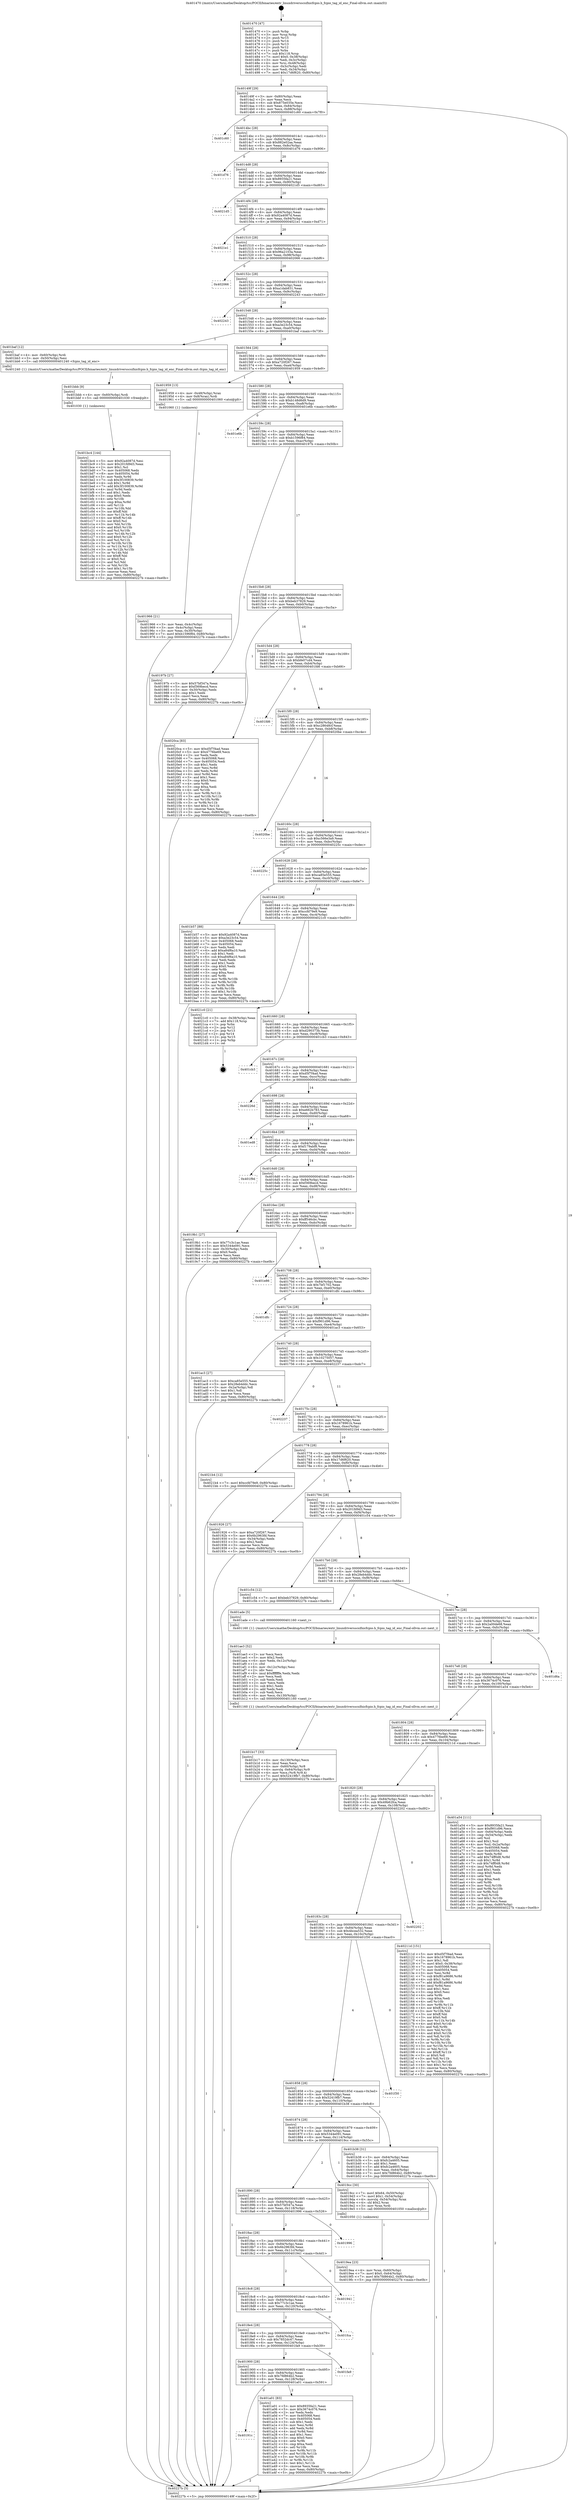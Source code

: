 digraph "0x401470" {
  label = "0x401470 (/mnt/c/Users/mathe/Desktop/tcc/POCII/binaries/extr_linuxdriversscsifnicfcpio.h_fcpio_tag_id_enc_Final-ollvm.out::main(0))"
  labelloc = "t"
  node[shape=record]

  Entry [label="",width=0.3,height=0.3,shape=circle,fillcolor=black,style=filled]
  "0x40149f" [label="{
     0x40149f [29]\l
     | [instrs]\l
     &nbsp;&nbsp;0x40149f \<+3\>: mov -0x80(%rbp),%eax\l
     &nbsp;&nbsp;0x4014a2 \<+2\>: mov %eax,%ecx\l
     &nbsp;&nbsp;0x4014a4 \<+6\>: sub $0x875e035e,%ecx\l
     &nbsp;&nbsp;0x4014aa \<+6\>: mov %eax,-0x84(%rbp)\l
     &nbsp;&nbsp;0x4014b0 \<+6\>: mov %ecx,-0x88(%rbp)\l
     &nbsp;&nbsp;0x4014b6 \<+6\>: je 0000000000401c60 \<main+0x7f0\>\l
  }"]
  "0x401c60" [label="{
     0x401c60\l
  }", style=dashed]
  "0x4014bc" [label="{
     0x4014bc [28]\l
     | [instrs]\l
     &nbsp;&nbsp;0x4014bc \<+5\>: jmp 00000000004014c1 \<main+0x51\>\l
     &nbsp;&nbsp;0x4014c1 \<+6\>: mov -0x84(%rbp),%eax\l
     &nbsp;&nbsp;0x4014c7 \<+5\>: sub $0x882e02aa,%eax\l
     &nbsp;&nbsp;0x4014cc \<+6\>: mov %eax,-0x8c(%rbp)\l
     &nbsp;&nbsp;0x4014d2 \<+6\>: je 0000000000401d76 \<main+0x906\>\l
  }"]
  Exit [label="",width=0.3,height=0.3,shape=circle,fillcolor=black,style=filled,peripheries=2]
  "0x401d76" [label="{
     0x401d76\l
  }", style=dashed]
  "0x4014d8" [label="{
     0x4014d8 [28]\l
     | [instrs]\l
     &nbsp;&nbsp;0x4014d8 \<+5\>: jmp 00000000004014dd \<main+0x6d\>\l
     &nbsp;&nbsp;0x4014dd \<+6\>: mov -0x84(%rbp),%eax\l
     &nbsp;&nbsp;0x4014e3 \<+5\>: sub $0x8935fa21,%eax\l
     &nbsp;&nbsp;0x4014e8 \<+6\>: mov %eax,-0x90(%rbp)\l
     &nbsp;&nbsp;0x4014ee \<+6\>: je 00000000004021d5 \<main+0xd65\>\l
  }"]
  "0x401bc4" [label="{
     0x401bc4 [144]\l
     | [instrs]\l
     &nbsp;&nbsp;0x401bc4 \<+5\>: mov $0x92a4087d,%esi\l
     &nbsp;&nbsp;0x401bc9 \<+5\>: mov $0x201fd9d3,%eax\l
     &nbsp;&nbsp;0x401bce \<+2\>: mov $0x1,%cl\l
     &nbsp;&nbsp;0x401bd0 \<+7\>: mov 0x405068,%edx\l
     &nbsp;&nbsp;0x401bd7 \<+8\>: mov 0x405054,%r8d\l
     &nbsp;&nbsp;0x401bdf \<+3\>: mov %edx,%r9d\l
     &nbsp;&nbsp;0x401be2 \<+7\>: sub $0x3f100839,%r9d\l
     &nbsp;&nbsp;0x401be9 \<+4\>: sub $0x1,%r9d\l
     &nbsp;&nbsp;0x401bed \<+7\>: add $0x3f100839,%r9d\l
     &nbsp;&nbsp;0x401bf4 \<+4\>: imul %r9d,%edx\l
     &nbsp;&nbsp;0x401bf8 \<+3\>: and $0x1,%edx\l
     &nbsp;&nbsp;0x401bfb \<+3\>: cmp $0x0,%edx\l
     &nbsp;&nbsp;0x401bfe \<+4\>: sete %r10b\l
     &nbsp;&nbsp;0x401c02 \<+4\>: cmp $0xa,%r8d\l
     &nbsp;&nbsp;0x401c06 \<+4\>: setl %r11b\l
     &nbsp;&nbsp;0x401c0a \<+3\>: mov %r10b,%bl\l
     &nbsp;&nbsp;0x401c0d \<+3\>: xor $0xff,%bl\l
     &nbsp;&nbsp;0x401c10 \<+3\>: mov %r11b,%r14b\l
     &nbsp;&nbsp;0x401c13 \<+4\>: xor $0xff,%r14b\l
     &nbsp;&nbsp;0x401c17 \<+3\>: xor $0x0,%cl\l
     &nbsp;&nbsp;0x401c1a \<+3\>: mov %bl,%r15b\l
     &nbsp;&nbsp;0x401c1d \<+4\>: and $0x0,%r15b\l
     &nbsp;&nbsp;0x401c21 \<+3\>: and %cl,%r10b\l
     &nbsp;&nbsp;0x401c24 \<+3\>: mov %r14b,%r12b\l
     &nbsp;&nbsp;0x401c27 \<+4\>: and $0x0,%r12b\l
     &nbsp;&nbsp;0x401c2b \<+3\>: and %cl,%r11b\l
     &nbsp;&nbsp;0x401c2e \<+3\>: or %r10b,%r15b\l
     &nbsp;&nbsp;0x401c31 \<+3\>: or %r11b,%r12b\l
     &nbsp;&nbsp;0x401c34 \<+3\>: xor %r12b,%r15b\l
     &nbsp;&nbsp;0x401c37 \<+3\>: or %r14b,%bl\l
     &nbsp;&nbsp;0x401c3a \<+3\>: xor $0xff,%bl\l
     &nbsp;&nbsp;0x401c3d \<+3\>: or $0x0,%cl\l
     &nbsp;&nbsp;0x401c40 \<+2\>: and %cl,%bl\l
     &nbsp;&nbsp;0x401c42 \<+3\>: or %bl,%r15b\l
     &nbsp;&nbsp;0x401c45 \<+4\>: test $0x1,%r15b\l
     &nbsp;&nbsp;0x401c49 \<+3\>: cmovne %eax,%esi\l
     &nbsp;&nbsp;0x401c4c \<+3\>: mov %esi,-0x80(%rbp)\l
     &nbsp;&nbsp;0x401c4f \<+5\>: jmp 000000000040227b \<main+0xe0b\>\l
  }"]
  "0x4021d5" [label="{
     0x4021d5\l
  }", style=dashed]
  "0x4014f4" [label="{
     0x4014f4 [28]\l
     | [instrs]\l
     &nbsp;&nbsp;0x4014f4 \<+5\>: jmp 00000000004014f9 \<main+0x89\>\l
     &nbsp;&nbsp;0x4014f9 \<+6\>: mov -0x84(%rbp),%eax\l
     &nbsp;&nbsp;0x4014ff \<+5\>: sub $0x92a4087d,%eax\l
     &nbsp;&nbsp;0x401504 \<+6\>: mov %eax,-0x94(%rbp)\l
     &nbsp;&nbsp;0x40150a \<+6\>: je 00000000004021e1 \<main+0xd71\>\l
  }"]
  "0x401bbb" [label="{
     0x401bbb [9]\l
     | [instrs]\l
     &nbsp;&nbsp;0x401bbb \<+4\>: mov -0x60(%rbp),%rdi\l
     &nbsp;&nbsp;0x401bbf \<+5\>: call 0000000000401030 \<free@plt\>\l
     | [calls]\l
     &nbsp;&nbsp;0x401030 \{1\} (unknown)\l
  }"]
  "0x4021e1" [label="{
     0x4021e1\l
  }", style=dashed]
  "0x401510" [label="{
     0x401510 [28]\l
     | [instrs]\l
     &nbsp;&nbsp;0x401510 \<+5\>: jmp 0000000000401515 \<main+0xa5\>\l
     &nbsp;&nbsp;0x401515 \<+6\>: mov -0x84(%rbp),%eax\l
     &nbsp;&nbsp;0x40151b \<+5\>: sub $0x96a2103a,%eax\l
     &nbsp;&nbsp;0x401520 \<+6\>: mov %eax,-0x98(%rbp)\l
     &nbsp;&nbsp;0x401526 \<+6\>: je 0000000000402066 \<main+0xbf6\>\l
  }"]
  "0x401b17" [label="{
     0x401b17 [33]\l
     | [instrs]\l
     &nbsp;&nbsp;0x401b17 \<+6\>: mov -0x130(%rbp),%ecx\l
     &nbsp;&nbsp;0x401b1d \<+3\>: imul %eax,%ecx\l
     &nbsp;&nbsp;0x401b20 \<+4\>: mov -0x60(%rbp),%r8\l
     &nbsp;&nbsp;0x401b24 \<+4\>: movslq -0x64(%rbp),%r9\l
     &nbsp;&nbsp;0x401b28 \<+4\>: mov %ecx,(%r8,%r9,4)\l
     &nbsp;&nbsp;0x401b2c \<+7\>: movl $0x52419fb7,-0x80(%rbp)\l
     &nbsp;&nbsp;0x401b33 \<+5\>: jmp 000000000040227b \<main+0xe0b\>\l
  }"]
  "0x402066" [label="{
     0x402066\l
  }", style=dashed]
  "0x40152c" [label="{
     0x40152c [28]\l
     | [instrs]\l
     &nbsp;&nbsp;0x40152c \<+5\>: jmp 0000000000401531 \<main+0xc1\>\l
     &nbsp;&nbsp;0x401531 \<+6\>: mov -0x84(%rbp),%eax\l
     &nbsp;&nbsp;0x401537 \<+5\>: sub $0xa1dab831,%eax\l
     &nbsp;&nbsp;0x40153c \<+6\>: mov %eax,-0x9c(%rbp)\l
     &nbsp;&nbsp;0x401542 \<+6\>: je 0000000000402243 \<main+0xdd3\>\l
  }"]
  "0x401ae3" [label="{
     0x401ae3 [52]\l
     | [instrs]\l
     &nbsp;&nbsp;0x401ae3 \<+2\>: xor %ecx,%ecx\l
     &nbsp;&nbsp;0x401ae5 \<+5\>: mov $0x2,%edx\l
     &nbsp;&nbsp;0x401aea \<+6\>: mov %edx,-0x12c(%rbp)\l
     &nbsp;&nbsp;0x401af0 \<+1\>: cltd\l
     &nbsp;&nbsp;0x401af1 \<+6\>: mov -0x12c(%rbp),%esi\l
     &nbsp;&nbsp;0x401af7 \<+2\>: idiv %esi\l
     &nbsp;&nbsp;0x401af9 \<+6\>: imul $0xfffffffe,%edx,%edx\l
     &nbsp;&nbsp;0x401aff \<+2\>: mov %ecx,%edi\l
     &nbsp;&nbsp;0x401b01 \<+2\>: sub %edx,%edi\l
     &nbsp;&nbsp;0x401b03 \<+2\>: mov %ecx,%edx\l
     &nbsp;&nbsp;0x401b05 \<+3\>: sub $0x1,%edx\l
     &nbsp;&nbsp;0x401b08 \<+2\>: add %edx,%edi\l
     &nbsp;&nbsp;0x401b0a \<+2\>: sub %edi,%ecx\l
     &nbsp;&nbsp;0x401b0c \<+6\>: mov %ecx,-0x130(%rbp)\l
     &nbsp;&nbsp;0x401b12 \<+5\>: call 0000000000401160 \<next_i\>\l
     | [calls]\l
     &nbsp;&nbsp;0x401160 \{1\} (/mnt/c/Users/mathe/Desktop/tcc/POCII/binaries/extr_linuxdriversscsifnicfcpio.h_fcpio_tag_id_enc_Final-ollvm.out::next_i)\l
  }"]
  "0x402243" [label="{
     0x402243\l
  }", style=dashed]
  "0x401548" [label="{
     0x401548 [28]\l
     | [instrs]\l
     &nbsp;&nbsp;0x401548 \<+5\>: jmp 000000000040154d \<main+0xdd\>\l
     &nbsp;&nbsp;0x40154d \<+6\>: mov -0x84(%rbp),%eax\l
     &nbsp;&nbsp;0x401553 \<+5\>: sub $0xa3e23c54,%eax\l
     &nbsp;&nbsp;0x401558 \<+6\>: mov %eax,-0xa0(%rbp)\l
     &nbsp;&nbsp;0x40155e \<+6\>: je 0000000000401baf \<main+0x73f\>\l
  }"]
  "0x40191c" [label="{
     0x40191c\l
  }", style=dashed]
  "0x401baf" [label="{
     0x401baf [12]\l
     | [instrs]\l
     &nbsp;&nbsp;0x401baf \<+4\>: mov -0x60(%rbp),%rdi\l
     &nbsp;&nbsp;0x401bb3 \<+3\>: mov -0x50(%rbp),%esi\l
     &nbsp;&nbsp;0x401bb6 \<+5\>: call 0000000000401240 \<fcpio_tag_id_enc\>\l
     | [calls]\l
     &nbsp;&nbsp;0x401240 \{1\} (/mnt/c/Users/mathe/Desktop/tcc/POCII/binaries/extr_linuxdriversscsifnicfcpio.h_fcpio_tag_id_enc_Final-ollvm.out::fcpio_tag_id_enc)\l
  }"]
  "0x401564" [label="{
     0x401564 [28]\l
     | [instrs]\l
     &nbsp;&nbsp;0x401564 \<+5\>: jmp 0000000000401569 \<main+0xf9\>\l
     &nbsp;&nbsp;0x401569 \<+6\>: mov -0x84(%rbp),%eax\l
     &nbsp;&nbsp;0x40156f \<+5\>: sub $0xa720f267,%eax\l
     &nbsp;&nbsp;0x401574 \<+6\>: mov %eax,-0xa4(%rbp)\l
     &nbsp;&nbsp;0x40157a \<+6\>: je 0000000000401959 \<main+0x4e9\>\l
  }"]
  "0x401a01" [label="{
     0x401a01 [83]\l
     | [instrs]\l
     &nbsp;&nbsp;0x401a01 \<+5\>: mov $0x8935fa21,%eax\l
     &nbsp;&nbsp;0x401a06 \<+5\>: mov $0x3674c076,%ecx\l
     &nbsp;&nbsp;0x401a0b \<+2\>: xor %edx,%edx\l
     &nbsp;&nbsp;0x401a0d \<+7\>: mov 0x405068,%esi\l
     &nbsp;&nbsp;0x401a14 \<+7\>: mov 0x405054,%edi\l
     &nbsp;&nbsp;0x401a1b \<+3\>: sub $0x1,%edx\l
     &nbsp;&nbsp;0x401a1e \<+3\>: mov %esi,%r8d\l
     &nbsp;&nbsp;0x401a21 \<+3\>: add %edx,%r8d\l
     &nbsp;&nbsp;0x401a24 \<+4\>: imul %r8d,%esi\l
     &nbsp;&nbsp;0x401a28 \<+3\>: and $0x1,%esi\l
     &nbsp;&nbsp;0x401a2b \<+3\>: cmp $0x0,%esi\l
     &nbsp;&nbsp;0x401a2e \<+4\>: sete %r9b\l
     &nbsp;&nbsp;0x401a32 \<+3\>: cmp $0xa,%edi\l
     &nbsp;&nbsp;0x401a35 \<+4\>: setl %r10b\l
     &nbsp;&nbsp;0x401a39 \<+3\>: mov %r9b,%r11b\l
     &nbsp;&nbsp;0x401a3c \<+3\>: and %r10b,%r11b\l
     &nbsp;&nbsp;0x401a3f \<+3\>: xor %r10b,%r9b\l
     &nbsp;&nbsp;0x401a42 \<+3\>: or %r9b,%r11b\l
     &nbsp;&nbsp;0x401a45 \<+4\>: test $0x1,%r11b\l
     &nbsp;&nbsp;0x401a49 \<+3\>: cmovne %ecx,%eax\l
     &nbsp;&nbsp;0x401a4c \<+3\>: mov %eax,-0x80(%rbp)\l
     &nbsp;&nbsp;0x401a4f \<+5\>: jmp 000000000040227b \<main+0xe0b\>\l
  }"]
  "0x401959" [label="{
     0x401959 [13]\l
     | [instrs]\l
     &nbsp;&nbsp;0x401959 \<+4\>: mov -0x48(%rbp),%rax\l
     &nbsp;&nbsp;0x40195d \<+4\>: mov 0x8(%rax),%rdi\l
     &nbsp;&nbsp;0x401961 \<+5\>: call 0000000000401060 \<atoi@plt\>\l
     | [calls]\l
     &nbsp;&nbsp;0x401060 \{1\} (unknown)\l
  }"]
  "0x401580" [label="{
     0x401580 [28]\l
     | [instrs]\l
     &nbsp;&nbsp;0x401580 \<+5\>: jmp 0000000000401585 \<main+0x115\>\l
     &nbsp;&nbsp;0x401585 \<+6\>: mov -0x84(%rbp),%eax\l
     &nbsp;&nbsp;0x40158b \<+5\>: sub $0xb148d6d9,%eax\l
     &nbsp;&nbsp;0x401590 \<+6\>: mov %eax,-0xa8(%rbp)\l
     &nbsp;&nbsp;0x401596 \<+6\>: je 0000000000401e6b \<main+0x9fb\>\l
  }"]
  "0x401900" [label="{
     0x401900 [28]\l
     | [instrs]\l
     &nbsp;&nbsp;0x401900 \<+5\>: jmp 0000000000401905 \<main+0x495\>\l
     &nbsp;&nbsp;0x401905 \<+6\>: mov -0x84(%rbp),%eax\l
     &nbsp;&nbsp;0x40190b \<+5\>: sub $0x7fd864b2,%eax\l
     &nbsp;&nbsp;0x401910 \<+6\>: mov %eax,-0x128(%rbp)\l
     &nbsp;&nbsp;0x401916 \<+6\>: je 0000000000401a01 \<main+0x591\>\l
  }"]
  "0x401e6b" [label="{
     0x401e6b\l
  }", style=dashed]
  "0x40159c" [label="{
     0x40159c [28]\l
     | [instrs]\l
     &nbsp;&nbsp;0x40159c \<+5\>: jmp 00000000004015a1 \<main+0x131\>\l
     &nbsp;&nbsp;0x4015a1 \<+6\>: mov -0x84(%rbp),%eax\l
     &nbsp;&nbsp;0x4015a7 \<+5\>: sub $0xb1596f84,%eax\l
     &nbsp;&nbsp;0x4015ac \<+6\>: mov %eax,-0xac(%rbp)\l
     &nbsp;&nbsp;0x4015b2 \<+6\>: je 000000000040197b \<main+0x50b\>\l
  }"]
  "0x401fa9" [label="{
     0x401fa9\l
  }", style=dashed]
  "0x40197b" [label="{
     0x40197b [27]\l
     | [instrs]\l
     &nbsp;&nbsp;0x40197b \<+5\>: mov $0x57bf347a,%eax\l
     &nbsp;&nbsp;0x401980 \<+5\>: mov $0xf369becd,%ecx\l
     &nbsp;&nbsp;0x401985 \<+3\>: mov -0x30(%rbp),%edx\l
     &nbsp;&nbsp;0x401988 \<+3\>: cmp $0x1,%edx\l
     &nbsp;&nbsp;0x40198b \<+3\>: cmovl %ecx,%eax\l
     &nbsp;&nbsp;0x40198e \<+3\>: mov %eax,-0x80(%rbp)\l
     &nbsp;&nbsp;0x401991 \<+5\>: jmp 000000000040227b \<main+0xe0b\>\l
  }"]
  "0x4015b8" [label="{
     0x4015b8 [28]\l
     | [instrs]\l
     &nbsp;&nbsp;0x4015b8 \<+5\>: jmp 00000000004015bd \<main+0x14d\>\l
     &nbsp;&nbsp;0x4015bd \<+6\>: mov -0x84(%rbp),%eax\l
     &nbsp;&nbsp;0x4015c3 \<+5\>: sub $0xbeb37829,%eax\l
     &nbsp;&nbsp;0x4015c8 \<+6\>: mov %eax,-0xb0(%rbp)\l
     &nbsp;&nbsp;0x4015ce \<+6\>: je 00000000004020ca \<main+0xc5a\>\l
  }"]
  "0x4018e4" [label="{
     0x4018e4 [28]\l
     | [instrs]\l
     &nbsp;&nbsp;0x4018e4 \<+5\>: jmp 00000000004018e9 \<main+0x479\>\l
     &nbsp;&nbsp;0x4018e9 \<+6\>: mov -0x84(%rbp),%eax\l
     &nbsp;&nbsp;0x4018ef \<+5\>: sub $0x7852dc47,%eax\l
     &nbsp;&nbsp;0x4018f4 \<+6\>: mov %eax,-0x124(%rbp)\l
     &nbsp;&nbsp;0x4018fa \<+6\>: je 0000000000401fa9 \<main+0xb39\>\l
  }"]
  "0x4020ca" [label="{
     0x4020ca [83]\l
     | [instrs]\l
     &nbsp;&nbsp;0x4020ca \<+5\>: mov $0xd5f7f4ad,%eax\l
     &nbsp;&nbsp;0x4020cf \<+5\>: mov $0x4776be69,%ecx\l
     &nbsp;&nbsp;0x4020d4 \<+2\>: xor %edx,%edx\l
     &nbsp;&nbsp;0x4020d6 \<+7\>: mov 0x405068,%esi\l
     &nbsp;&nbsp;0x4020dd \<+7\>: mov 0x405054,%edi\l
     &nbsp;&nbsp;0x4020e4 \<+3\>: sub $0x1,%edx\l
     &nbsp;&nbsp;0x4020e7 \<+3\>: mov %esi,%r8d\l
     &nbsp;&nbsp;0x4020ea \<+3\>: add %edx,%r8d\l
     &nbsp;&nbsp;0x4020ed \<+4\>: imul %r8d,%esi\l
     &nbsp;&nbsp;0x4020f1 \<+3\>: and $0x1,%esi\l
     &nbsp;&nbsp;0x4020f4 \<+3\>: cmp $0x0,%esi\l
     &nbsp;&nbsp;0x4020f7 \<+4\>: sete %r9b\l
     &nbsp;&nbsp;0x4020fb \<+3\>: cmp $0xa,%edi\l
     &nbsp;&nbsp;0x4020fe \<+4\>: setl %r10b\l
     &nbsp;&nbsp;0x402102 \<+3\>: mov %r9b,%r11b\l
     &nbsp;&nbsp;0x402105 \<+3\>: and %r10b,%r11b\l
     &nbsp;&nbsp;0x402108 \<+3\>: xor %r10b,%r9b\l
     &nbsp;&nbsp;0x40210b \<+3\>: or %r9b,%r11b\l
     &nbsp;&nbsp;0x40210e \<+4\>: test $0x1,%r11b\l
     &nbsp;&nbsp;0x402112 \<+3\>: cmovne %ecx,%eax\l
     &nbsp;&nbsp;0x402115 \<+3\>: mov %eax,-0x80(%rbp)\l
     &nbsp;&nbsp;0x402118 \<+5\>: jmp 000000000040227b \<main+0xe0b\>\l
  }"]
  "0x4015d4" [label="{
     0x4015d4 [28]\l
     | [instrs]\l
     &nbsp;&nbsp;0x4015d4 \<+5\>: jmp 00000000004015d9 \<main+0x169\>\l
     &nbsp;&nbsp;0x4015d9 \<+6\>: mov -0x84(%rbp),%eax\l
     &nbsp;&nbsp;0x4015df \<+5\>: sub $0xbfe07cd4,%eax\l
     &nbsp;&nbsp;0x4015e4 \<+6\>: mov %eax,-0xb4(%rbp)\l
     &nbsp;&nbsp;0x4015ea \<+6\>: je 0000000000401fd6 \<main+0xb66\>\l
  }"]
  "0x401fca" [label="{
     0x401fca\l
  }", style=dashed]
  "0x401fd6" [label="{
     0x401fd6\l
  }", style=dashed]
  "0x4015f0" [label="{
     0x4015f0 [28]\l
     | [instrs]\l
     &nbsp;&nbsp;0x4015f0 \<+5\>: jmp 00000000004015f5 \<main+0x185\>\l
     &nbsp;&nbsp;0x4015f5 \<+6\>: mov -0x84(%rbp),%eax\l
     &nbsp;&nbsp;0x4015fb \<+5\>: sub $0xc28648cf,%eax\l
     &nbsp;&nbsp;0x401600 \<+6\>: mov %eax,-0xb8(%rbp)\l
     &nbsp;&nbsp;0x401606 \<+6\>: je 00000000004020be \<main+0xc4e\>\l
  }"]
  "0x4018c8" [label="{
     0x4018c8 [28]\l
     | [instrs]\l
     &nbsp;&nbsp;0x4018c8 \<+5\>: jmp 00000000004018cd \<main+0x45d\>\l
     &nbsp;&nbsp;0x4018cd \<+6\>: mov -0x84(%rbp),%eax\l
     &nbsp;&nbsp;0x4018d3 \<+5\>: sub $0x77c3c1ae,%eax\l
     &nbsp;&nbsp;0x4018d8 \<+6\>: mov %eax,-0x120(%rbp)\l
     &nbsp;&nbsp;0x4018de \<+6\>: je 0000000000401fca \<main+0xb5a\>\l
  }"]
  "0x4020be" [label="{
     0x4020be\l
  }", style=dashed]
  "0x40160c" [label="{
     0x40160c [28]\l
     | [instrs]\l
     &nbsp;&nbsp;0x40160c \<+5\>: jmp 0000000000401611 \<main+0x1a1\>\l
     &nbsp;&nbsp;0x401611 \<+6\>: mov -0x84(%rbp),%eax\l
     &nbsp;&nbsp;0x401617 \<+5\>: sub $0xc566e3a9,%eax\l
     &nbsp;&nbsp;0x40161c \<+6\>: mov %eax,-0xbc(%rbp)\l
     &nbsp;&nbsp;0x401622 \<+6\>: je 000000000040225c \<main+0xdec\>\l
  }"]
  "0x401941" [label="{
     0x401941\l
  }", style=dashed]
  "0x40225c" [label="{
     0x40225c\l
  }", style=dashed]
  "0x401628" [label="{
     0x401628 [28]\l
     | [instrs]\l
     &nbsp;&nbsp;0x401628 \<+5\>: jmp 000000000040162d \<main+0x1bd\>\l
     &nbsp;&nbsp;0x40162d \<+6\>: mov -0x84(%rbp),%eax\l
     &nbsp;&nbsp;0x401633 \<+5\>: sub $0xca85e555,%eax\l
     &nbsp;&nbsp;0x401638 \<+6\>: mov %eax,-0xc0(%rbp)\l
     &nbsp;&nbsp;0x40163e \<+6\>: je 0000000000401b57 \<main+0x6e7\>\l
  }"]
  "0x4018ac" [label="{
     0x4018ac [28]\l
     | [instrs]\l
     &nbsp;&nbsp;0x4018ac \<+5\>: jmp 00000000004018b1 \<main+0x441\>\l
     &nbsp;&nbsp;0x4018b1 \<+6\>: mov -0x84(%rbp),%eax\l
     &nbsp;&nbsp;0x4018b7 \<+5\>: sub $0x6b2963fd,%eax\l
     &nbsp;&nbsp;0x4018bc \<+6\>: mov %eax,-0x11c(%rbp)\l
     &nbsp;&nbsp;0x4018c2 \<+6\>: je 0000000000401941 \<main+0x4d1\>\l
  }"]
  "0x401b57" [label="{
     0x401b57 [88]\l
     | [instrs]\l
     &nbsp;&nbsp;0x401b57 \<+5\>: mov $0x92a4087d,%eax\l
     &nbsp;&nbsp;0x401b5c \<+5\>: mov $0xa3e23c54,%ecx\l
     &nbsp;&nbsp;0x401b61 \<+7\>: mov 0x405068,%edx\l
     &nbsp;&nbsp;0x401b68 \<+7\>: mov 0x405054,%esi\l
     &nbsp;&nbsp;0x401b6f \<+2\>: mov %edx,%edi\l
     &nbsp;&nbsp;0x401b71 \<+6\>: add $0xa84f6a10,%edi\l
     &nbsp;&nbsp;0x401b77 \<+3\>: sub $0x1,%edi\l
     &nbsp;&nbsp;0x401b7a \<+6\>: sub $0xa84f6a10,%edi\l
     &nbsp;&nbsp;0x401b80 \<+3\>: imul %edi,%edx\l
     &nbsp;&nbsp;0x401b83 \<+3\>: and $0x1,%edx\l
     &nbsp;&nbsp;0x401b86 \<+3\>: cmp $0x0,%edx\l
     &nbsp;&nbsp;0x401b89 \<+4\>: sete %r8b\l
     &nbsp;&nbsp;0x401b8d \<+3\>: cmp $0xa,%esi\l
     &nbsp;&nbsp;0x401b90 \<+4\>: setl %r9b\l
     &nbsp;&nbsp;0x401b94 \<+3\>: mov %r8b,%r10b\l
     &nbsp;&nbsp;0x401b97 \<+3\>: and %r9b,%r10b\l
     &nbsp;&nbsp;0x401b9a \<+3\>: xor %r9b,%r8b\l
     &nbsp;&nbsp;0x401b9d \<+3\>: or %r8b,%r10b\l
     &nbsp;&nbsp;0x401ba0 \<+4\>: test $0x1,%r10b\l
     &nbsp;&nbsp;0x401ba4 \<+3\>: cmovne %ecx,%eax\l
     &nbsp;&nbsp;0x401ba7 \<+3\>: mov %eax,-0x80(%rbp)\l
     &nbsp;&nbsp;0x401baa \<+5\>: jmp 000000000040227b \<main+0xe0b\>\l
  }"]
  "0x401644" [label="{
     0x401644 [28]\l
     | [instrs]\l
     &nbsp;&nbsp;0x401644 \<+5\>: jmp 0000000000401649 \<main+0x1d9\>\l
     &nbsp;&nbsp;0x401649 \<+6\>: mov -0x84(%rbp),%eax\l
     &nbsp;&nbsp;0x40164f \<+5\>: sub $0xccfd79e9,%eax\l
     &nbsp;&nbsp;0x401654 \<+6\>: mov %eax,-0xc4(%rbp)\l
     &nbsp;&nbsp;0x40165a \<+6\>: je 00000000004021c0 \<main+0xd50\>\l
  }"]
  "0x401996" [label="{
     0x401996\l
  }", style=dashed]
  "0x4021c0" [label="{
     0x4021c0 [21]\l
     | [instrs]\l
     &nbsp;&nbsp;0x4021c0 \<+3\>: mov -0x38(%rbp),%eax\l
     &nbsp;&nbsp;0x4021c3 \<+7\>: add $0x118,%rsp\l
     &nbsp;&nbsp;0x4021ca \<+1\>: pop %rbx\l
     &nbsp;&nbsp;0x4021cb \<+2\>: pop %r12\l
     &nbsp;&nbsp;0x4021cd \<+2\>: pop %r13\l
     &nbsp;&nbsp;0x4021cf \<+2\>: pop %r14\l
     &nbsp;&nbsp;0x4021d1 \<+2\>: pop %r15\l
     &nbsp;&nbsp;0x4021d3 \<+1\>: pop %rbp\l
     &nbsp;&nbsp;0x4021d4 \<+1\>: ret\l
  }"]
  "0x401660" [label="{
     0x401660 [28]\l
     | [instrs]\l
     &nbsp;&nbsp;0x401660 \<+5\>: jmp 0000000000401665 \<main+0x1f5\>\l
     &nbsp;&nbsp;0x401665 \<+6\>: mov -0x84(%rbp),%eax\l
     &nbsp;&nbsp;0x40166b \<+5\>: sub $0xd290373b,%eax\l
     &nbsp;&nbsp;0x401670 \<+6\>: mov %eax,-0xc8(%rbp)\l
     &nbsp;&nbsp;0x401676 \<+6\>: je 0000000000401cb3 \<main+0x843\>\l
  }"]
  "0x4019ea" [label="{
     0x4019ea [23]\l
     | [instrs]\l
     &nbsp;&nbsp;0x4019ea \<+4\>: mov %rax,-0x60(%rbp)\l
     &nbsp;&nbsp;0x4019ee \<+7\>: movl $0x0,-0x64(%rbp)\l
     &nbsp;&nbsp;0x4019f5 \<+7\>: movl $0x7fd864b2,-0x80(%rbp)\l
     &nbsp;&nbsp;0x4019fc \<+5\>: jmp 000000000040227b \<main+0xe0b\>\l
  }"]
  "0x401cb3" [label="{
     0x401cb3\l
  }", style=dashed]
  "0x40167c" [label="{
     0x40167c [28]\l
     | [instrs]\l
     &nbsp;&nbsp;0x40167c \<+5\>: jmp 0000000000401681 \<main+0x211\>\l
     &nbsp;&nbsp;0x401681 \<+6\>: mov -0x84(%rbp),%eax\l
     &nbsp;&nbsp;0x401687 \<+5\>: sub $0xd5f7f4ad,%eax\l
     &nbsp;&nbsp;0x40168c \<+6\>: mov %eax,-0xcc(%rbp)\l
     &nbsp;&nbsp;0x401692 \<+6\>: je 000000000040226d \<main+0xdfd\>\l
  }"]
  "0x401890" [label="{
     0x401890 [28]\l
     | [instrs]\l
     &nbsp;&nbsp;0x401890 \<+5\>: jmp 0000000000401895 \<main+0x425\>\l
     &nbsp;&nbsp;0x401895 \<+6\>: mov -0x84(%rbp),%eax\l
     &nbsp;&nbsp;0x40189b \<+5\>: sub $0x57bf347a,%eax\l
     &nbsp;&nbsp;0x4018a0 \<+6\>: mov %eax,-0x118(%rbp)\l
     &nbsp;&nbsp;0x4018a6 \<+6\>: je 0000000000401996 \<main+0x526\>\l
  }"]
  "0x40226d" [label="{
     0x40226d\l
  }", style=dashed]
  "0x401698" [label="{
     0x401698 [28]\l
     | [instrs]\l
     &nbsp;&nbsp;0x401698 \<+5\>: jmp 000000000040169d \<main+0x22d\>\l
     &nbsp;&nbsp;0x40169d \<+6\>: mov -0x84(%rbp),%eax\l
     &nbsp;&nbsp;0x4016a3 \<+5\>: sub $0xe662b783,%eax\l
     &nbsp;&nbsp;0x4016a8 \<+6\>: mov %eax,-0xd0(%rbp)\l
     &nbsp;&nbsp;0x4016ae \<+6\>: je 0000000000401ed8 \<main+0xa68\>\l
  }"]
  "0x4019cc" [label="{
     0x4019cc [30]\l
     | [instrs]\l
     &nbsp;&nbsp;0x4019cc \<+7\>: movl $0x64,-0x50(%rbp)\l
     &nbsp;&nbsp;0x4019d3 \<+7\>: movl $0x1,-0x54(%rbp)\l
     &nbsp;&nbsp;0x4019da \<+4\>: movslq -0x54(%rbp),%rax\l
     &nbsp;&nbsp;0x4019de \<+4\>: shl $0x2,%rax\l
     &nbsp;&nbsp;0x4019e2 \<+3\>: mov %rax,%rdi\l
     &nbsp;&nbsp;0x4019e5 \<+5\>: call 0000000000401050 \<malloc@plt\>\l
     | [calls]\l
     &nbsp;&nbsp;0x401050 \{1\} (unknown)\l
  }"]
  "0x401ed8" [label="{
     0x401ed8\l
  }", style=dashed]
  "0x4016b4" [label="{
     0x4016b4 [28]\l
     | [instrs]\l
     &nbsp;&nbsp;0x4016b4 \<+5\>: jmp 00000000004016b9 \<main+0x249\>\l
     &nbsp;&nbsp;0x4016b9 \<+6\>: mov -0x84(%rbp),%eax\l
     &nbsp;&nbsp;0x4016bf \<+5\>: sub $0xf179abf8,%eax\l
     &nbsp;&nbsp;0x4016c4 \<+6\>: mov %eax,-0xd4(%rbp)\l
     &nbsp;&nbsp;0x4016ca \<+6\>: je 0000000000401f9d \<main+0xb2d\>\l
  }"]
  "0x401874" [label="{
     0x401874 [28]\l
     | [instrs]\l
     &nbsp;&nbsp;0x401874 \<+5\>: jmp 0000000000401879 \<main+0x409\>\l
     &nbsp;&nbsp;0x401879 \<+6\>: mov -0x84(%rbp),%eax\l
     &nbsp;&nbsp;0x40187f \<+5\>: sub $0x5344e091,%eax\l
     &nbsp;&nbsp;0x401884 \<+6\>: mov %eax,-0x114(%rbp)\l
     &nbsp;&nbsp;0x40188a \<+6\>: je 00000000004019cc \<main+0x55c\>\l
  }"]
  "0x401f9d" [label="{
     0x401f9d\l
  }", style=dashed]
  "0x4016d0" [label="{
     0x4016d0 [28]\l
     | [instrs]\l
     &nbsp;&nbsp;0x4016d0 \<+5\>: jmp 00000000004016d5 \<main+0x265\>\l
     &nbsp;&nbsp;0x4016d5 \<+6\>: mov -0x84(%rbp),%eax\l
     &nbsp;&nbsp;0x4016db \<+5\>: sub $0xf369becd,%eax\l
     &nbsp;&nbsp;0x4016e0 \<+6\>: mov %eax,-0xd8(%rbp)\l
     &nbsp;&nbsp;0x4016e6 \<+6\>: je 00000000004019b1 \<main+0x541\>\l
  }"]
  "0x401b38" [label="{
     0x401b38 [31]\l
     | [instrs]\l
     &nbsp;&nbsp;0x401b38 \<+3\>: mov -0x64(%rbp),%eax\l
     &nbsp;&nbsp;0x401b3b \<+5\>: sub $0xfc2a4605,%eax\l
     &nbsp;&nbsp;0x401b40 \<+3\>: add $0x1,%eax\l
     &nbsp;&nbsp;0x401b43 \<+5\>: add $0xfc2a4605,%eax\l
     &nbsp;&nbsp;0x401b48 \<+3\>: mov %eax,-0x64(%rbp)\l
     &nbsp;&nbsp;0x401b4b \<+7\>: movl $0x7fd864b2,-0x80(%rbp)\l
     &nbsp;&nbsp;0x401b52 \<+5\>: jmp 000000000040227b \<main+0xe0b\>\l
  }"]
  "0x4019b1" [label="{
     0x4019b1 [27]\l
     | [instrs]\l
     &nbsp;&nbsp;0x4019b1 \<+5\>: mov $0x77c3c1ae,%eax\l
     &nbsp;&nbsp;0x4019b6 \<+5\>: mov $0x5344e091,%ecx\l
     &nbsp;&nbsp;0x4019bb \<+3\>: mov -0x30(%rbp),%edx\l
     &nbsp;&nbsp;0x4019be \<+3\>: cmp $0x0,%edx\l
     &nbsp;&nbsp;0x4019c1 \<+3\>: cmove %ecx,%eax\l
     &nbsp;&nbsp;0x4019c4 \<+3\>: mov %eax,-0x80(%rbp)\l
     &nbsp;&nbsp;0x4019c7 \<+5\>: jmp 000000000040227b \<main+0xe0b\>\l
  }"]
  "0x4016ec" [label="{
     0x4016ec [28]\l
     | [instrs]\l
     &nbsp;&nbsp;0x4016ec \<+5\>: jmp 00000000004016f1 \<main+0x281\>\l
     &nbsp;&nbsp;0x4016f1 \<+6\>: mov -0x84(%rbp),%eax\l
     &nbsp;&nbsp;0x4016f7 \<+5\>: sub $0xff546cbc,%eax\l
     &nbsp;&nbsp;0x4016fc \<+6\>: mov %eax,-0xdc(%rbp)\l
     &nbsp;&nbsp;0x401702 \<+6\>: je 0000000000401e86 \<main+0xa16\>\l
  }"]
  "0x401858" [label="{
     0x401858 [28]\l
     | [instrs]\l
     &nbsp;&nbsp;0x401858 \<+5\>: jmp 000000000040185d \<main+0x3ed\>\l
     &nbsp;&nbsp;0x40185d \<+6\>: mov -0x84(%rbp),%eax\l
     &nbsp;&nbsp;0x401863 \<+5\>: sub $0x52419fb7,%eax\l
     &nbsp;&nbsp;0x401868 \<+6\>: mov %eax,-0x110(%rbp)\l
     &nbsp;&nbsp;0x40186e \<+6\>: je 0000000000401b38 \<main+0x6c8\>\l
  }"]
  "0x401e86" [label="{
     0x401e86\l
  }", style=dashed]
  "0x401708" [label="{
     0x401708 [28]\l
     | [instrs]\l
     &nbsp;&nbsp;0x401708 \<+5\>: jmp 000000000040170d \<main+0x29d\>\l
     &nbsp;&nbsp;0x40170d \<+6\>: mov -0x84(%rbp),%eax\l
     &nbsp;&nbsp;0x401713 \<+5\>: sub $0x7bf1702,%eax\l
     &nbsp;&nbsp;0x401718 \<+6\>: mov %eax,-0xe0(%rbp)\l
     &nbsp;&nbsp;0x40171e \<+6\>: je 0000000000401dfc \<main+0x98c\>\l
  }"]
  "0x401f30" [label="{
     0x401f30\l
  }", style=dashed]
  "0x401dfc" [label="{
     0x401dfc\l
  }", style=dashed]
  "0x401724" [label="{
     0x401724 [28]\l
     | [instrs]\l
     &nbsp;&nbsp;0x401724 \<+5\>: jmp 0000000000401729 \<main+0x2b9\>\l
     &nbsp;&nbsp;0x401729 \<+6\>: mov -0x84(%rbp),%eax\l
     &nbsp;&nbsp;0x40172f \<+5\>: sub $0xf901d96,%eax\l
     &nbsp;&nbsp;0x401734 \<+6\>: mov %eax,-0xe4(%rbp)\l
     &nbsp;&nbsp;0x40173a \<+6\>: je 0000000000401ac3 \<main+0x653\>\l
  }"]
  "0x40183c" [label="{
     0x40183c [28]\l
     | [instrs]\l
     &nbsp;&nbsp;0x40183c \<+5\>: jmp 0000000000401841 \<main+0x3d1\>\l
     &nbsp;&nbsp;0x401841 \<+6\>: mov -0x84(%rbp),%eax\l
     &nbsp;&nbsp;0x401847 \<+5\>: sub $0x4bcea532,%eax\l
     &nbsp;&nbsp;0x40184c \<+6\>: mov %eax,-0x10c(%rbp)\l
     &nbsp;&nbsp;0x401852 \<+6\>: je 0000000000401f30 \<main+0xac0\>\l
  }"]
  "0x401ac3" [label="{
     0x401ac3 [27]\l
     | [instrs]\l
     &nbsp;&nbsp;0x401ac3 \<+5\>: mov $0xca85e555,%eax\l
     &nbsp;&nbsp;0x401ac8 \<+5\>: mov $0x28eb4ddc,%ecx\l
     &nbsp;&nbsp;0x401acd \<+3\>: mov -0x2a(%rbp),%dl\l
     &nbsp;&nbsp;0x401ad0 \<+3\>: test $0x1,%dl\l
     &nbsp;&nbsp;0x401ad3 \<+3\>: cmovne %ecx,%eax\l
     &nbsp;&nbsp;0x401ad6 \<+3\>: mov %eax,-0x80(%rbp)\l
     &nbsp;&nbsp;0x401ad9 \<+5\>: jmp 000000000040227b \<main+0xe0b\>\l
  }"]
  "0x401740" [label="{
     0x401740 [28]\l
     | [instrs]\l
     &nbsp;&nbsp;0x401740 \<+5\>: jmp 0000000000401745 \<main+0x2d5\>\l
     &nbsp;&nbsp;0x401745 \<+6\>: mov -0x84(%rbp),%eax\l
     &nbsp;&nbsp;0x40174b \<+5\>: sub $0x10275057,%eax\l
     &nbsp;&nbsp;0x401750 \<+6\>: mov %eax,-0xe8(%rbp)\l
     &nbsp;&nbsp;0x401756 \<+6\>: je 0000000000402237 \<main+0xdc7\>\l
  }"]
  "0x402202" [label="{
     0x402202\l
  }", style=dashed]
  "0x402237" [label="{
     0x402237\l
  }", style=dashed]
  "0x40175c" [label="{
     0x40175c [28]\l
     | [instrs]\l
     &nbsp;&nbsp;0x40175c \<+5\>: jmp 0000000000401761 \<main+0x2f1\>\l
     &nbsp;&nbsp;0x401761 \<+6\>: mov -0x84(%rbp),%eax\l
     &nbsp;&nbsp;0x401767 \<+5\>: sub $0x1678961b,%eax\l
     &nbsp;&nbsp;0x40176c \<+6\>: mov %eax,-0xec(%rbp)\l
     &nbsp;&nbsp;0x401772 \<+6\>: je 00000000004021b4 \<main+0xd44\>\l
  }"]
  "0x401820" [label="{
     0x401820 [28]\l
     | [instrs]\l
     &nbsp;&nbsp;0x401820 \<+5\>: jmp 0000000000401825 \<main+0x3b5\>\l
     &nbsp;&nbsp;0x401825 \<+6\>: mov -0x84(%rbp),%eax\l
     &nbsp;&nbsp;0x40182b \<+5\>: sub $0x49b62fca,%eax\l
     &nbsp;&nbsp;0x401830 \<+6\>: mov %eax,-0x108(%rbp)\l
     &nbsp;&nbsp;0x401836 \<+6\>: je 0000000000402202 \<main+0xd92\>\l
  }"]
  "0x4021b4" [label="{
     0x4021b4 [12]\l
     | [instrs]\l
     &nbsp;&nbsp;0x4021b4 \<+7\>: movl $0xccfd79e9,-0x80(%rbp)\l
     &nbsp;&nbsp;0x4021bb \<+5\>: jmp 000000000040227b \<main+0xe0b\>\l
  }"]
  "0x401778" [label="{
     0x401778 [28]\l
     | [instrs]\l
     &nbsp;&nbsp;0x401778 \<+5\>: jmp 000000000040177d \<main+0x30d\>\l
     &nbsp;&nbsp;0x40177d \<+6\>: mov -0x84(%rbp),%eax\l
     &nbsp;&nbsp;0x401783 \<+5\>: sub $0x17d6f620,%eax\l
     &nbsp;&nbsp;0x401788 \<+6\>: mov %eax,-0xf0(%rbp)\l
     &nbsp;&nbsp;0x40178e \<+6\>: je 0000000000401926 \<main+0x4b6\>\l
  }"]
  "0x40211d" [label="{
     0x40211d [151]\l
     | [instrs]\l
     &nbsp;&nbsp;0x40211d \<+5\>: mov $0xd5f7f4ad,%eax\l
     &nbsp;&nbsp;0x402122 \<+5\>: mov $0x1678961b,%ecx\l
     &nbsp;&nbsp;0x402127 \<+2\>: mov $0x1,%dl\l
     &nbsp;&nbsp;0x402129 \<+7\>: movl $0x0,-0x38(%rbp)\l
     &nbsp;&nbsp;0x402130 \<+7\>: mov 0x405068,%esi\l
     &nbsp;&nbsp;0x402137 \<+7\>: mov 0x405054,%edi\l
     &nbsp;&nbsp;0x40213e \<+3\>: mov %esi,%r8d\l
     &nbsp;&nbsp;0x402141 \<+7\>: sub $0xf81a9686,%r8d\l
     &nbsp;&nbsp;0x402148 \<+4\>: sub $0x1,%r8d\l
     &nbsp;&nbsp;0x40214c \<+7\>: add $0xf81a9686,%r8d\l
     &nbsp;&nbsp;0x402153 \<+4\>: imul %r8d,%esi\l
     &nbsp;&nbsp;0x402157 \<+3\>: and $0x1,%esi\l
     &nbsp;&nbsp;0x40215a \<+3\>: cmp $0x0,%esi\l
     &nbsp;&nbsp;0x40215d \<+4\>: sete %r9b\l
     &nbsp;&nbsp;0x402161 \<+3\>: cmp $0xa,%edi\l
     &nbsp;&nbsp;0x402164 \<+4\>: setl %r10b\l
     &nbsp;&nbsp;0x402168 \<+3\>: mov %r9b,%r11b\l
     &nbsp;&nbsp;0x40216b \<+4\>: xor $0xff,%r11b\l
     &nbsp;&nbsp;0x40216f \<+3\>: mov %r10b,%bl\l
     &nbsp;&nbsp;0x402172 \<+3\>: xor $0xff,%bl\l
     &nbsp;&nbsp;0x402175 \<+3\>: xor $0x0,%dl\l
     &nbsp;&nbsp;0x402178 \<+3\>: mov %r11b,%r14b\l
     &nbsp;&nbsp;0x40217b \<+4\>: and $0x0,%r14b\l
     &nbsp;&nbsp;0x40217f \<+3\>: and %dl,%r9b\l
     &nbsp;&nbsp;0x402182 \<+3\>: mov %bl,%r15b\l
     &nbsp;&nbsp;0x402185 \<+4\>: and $0x0,%r15b\l
     &nbsp;&nbsp;0x402189 \<+3\>: and %dl,%r10b\l
     &nbsp;&nbsp;0x40218c \<+3\>: or %r9b,%r14b\l
     &nbsp;&nbsp;0x40218f \<+3\>: or %r10b,%r15b\l
     &nbsp;&nbsp;0x402192 \<+3\>: xor %r15b,%r14b\l
     &nbsp;&nbsp;0x402195 \<+3\>: or %bl,%r11b\l
     &nbsp;&nbsp;0x402198 \<+4\>: xor $0xff,%r11b\l
     &nbsp;&nbsp;0x40219c \<+3\>: or $0x0,%dl\l
     &nbsp;&nbsp;0x40219f \<+3\>: and %dl,%r11b\l
     &nbsp;&nbsp;0x4021a2 \<+3\>: or %r11b,%r14b\l
     &nbsp;&nbsp;0x4021a5 \<+4\>: test $0x1,%r14b\l
     &nbsp;&nbsp;0x4021a9 \<+3\>: cmovne %ecx,%eax\l
     &nbsp;&nbsp;0x4021ac \<+3\>: mov %eax,-0x80(%rbp)\l
     &nbsp;&nbsp;0x4021af \<+5\>: jmp 000000000040227b \<main+0xe0b\>\l
  }"]
  "0x401926" [label="{
     0x401926 [27]\l
     | [instrs]\l
     &nbsp;&nbsp;0x401926 \<+5\>: mov $0xa720f267,%eax\l
     &nbsp;&nbsp;0x40192b \<+5\>: mov $0x6b2963fd,%ecx\l
     &nbsp;&nbsp;0x401930 \<+3\>: mov -0x34(%rbp),%edx\l
     &nbsp;&nbsp;0x401933 \<+3\>: cmp $0x2,%edx\l
     &nbsp;&nbsp;0x401936 \<+3\>: cmovne %ecx,%eax\l
     &nbsp;&nbsp;0x401939 \<+3\>: mov %eax,-0x80(%rbp)\l
     &nbsp;&nbsp;0x40193c \<+5\>: jmp 000000000040227b \<main+0xe0b\>\l
  }"]
  "0x401794" [label="{
     0x401794 [28]\l
     | [instrs]\l
     &nbsp;&nbsp;0x401794 \<+5\>: jmp 0000000000401799 \<main+0x329\>\l
     &nbsp;&nbsp;0x401799 \<+6\>: mov -0x84(%rbp),%eax\l
     &nbsp;&nbsp;0x40179f \<+5\>: sub $0x201fd9d3,%eax\l
     &nbsp;&nbsp;0x4017a4 \<+6\>: mov %eax,-0xf4(%rbp)\l
     &nbsp;&nbsp;0x4017aa \<+6\>: je 0000000000401c54 \<main+0x7e4\>\l
  }"]
  "0x40227b" [label="{
     0x40227b [5]\l
     | [instrs]\l
     &nbsp;&nbsp;0x40227b \<+5\>: jmp 000000000040149f \<main+0x2f\>\l
  }"]
  "0x401470" [label="{
     0x401470 [47]\l
     | [instrs]\l
     &nbsp;&nbsp;0x401470 \<+1\>: push %rbp\l
     &nbsp;&nbsp;0x401471 \<+3\>: mov %rsp,%rbp\l
     &nbsp;&nbsp;0x401474 \<+2\>: push %r15\l
     &nbsp;&nbsp;0x401476 \<+2\>: push %r14\l
     &nbsp;&nbsp;0x401478 \<+2\>: push %r13\l
     &nbsp;&nbsp;0x40147a \<+2\>: push %r12\l
     &nbsp;&nbsp;0x40147c \<+1\>: push %rbx\l
     &nbsp;&nbsp;0x40147d \<+7\>: sub $0x118,%rsp\l
     &nbsp;&nbsp;0x401484 \<+7\>: movl $0x0,-0x38(%rbp)\l
     &nbsp;&nbsp;0x40148b \<+3\>: mov %edi,-0x3c(%rbp)\l
     &nbsp;&nbsp;0x40148e \<+4\>: mov %rsi,-0x48(%rbp)\l
     &nbsp;&nbsp;0x401492 \<+3\>: mov -0x3c(%rbp),%edi\l
     &nbsp;&nbsp;0x401495 \<+3\>: mov %edi,-0x34(%rbp)\l
     &nbsp;&nbsp;0x401498 \<+7\>: movl $0x17d6f620,-0x80(%rbp)\l
  }"]
  "0x401966" [label="{
     0x401966 [21]\l
     | [instrs]\l
     &nbsp;&nbsp;0x401966 \<+3\>: mov %eax,-0x4c(%rbp)\l
     &nbsp;&nbsp;0x401969 \<+3\>: mov -0x4c(%rbp),%eax\l
     &nbsp;&nbsp;0x40196c \<+3\>: mov %eax,-0x30(%rbp)\l
     &nbsp;&nbsp;0x40196f \<+7\>: movl $0xb1596f84,-0x80(%rbp)\l
     &nbsp;&nbsp;0x401976 \<+5\>: jmp 000000000040227b \<main+0xe0b\>\l
  }"]
  "0x401804" [label="{
     0x401804 [28]\l
     | [instrs]\l
     &nbsp;&nbsp;0x401804 \<+5\>: jmp 0000000000401809 \<main+0x399\>\l
     &nbsp;&nbsp;0x401809 \<+6\>: mov -0x84(%rbp),%eax\l
     &nbsp;&nbsp;0x40180f \<+5\>: sub $0x4776be69,%eax\l
     &nbsp;&nbsp;0x401814 \<+6\>: mov %eax,-0x104(%rbp)\l
     &nbsp;&nbsp;0x40181a \<+6\>: je 000000000040211d \<main+0xcad\>\l
  }"]
  "0x401c54" [label="{
     0x401c54 [12]\l
     | [instrs]\l
     &nbsp;&nbsp;0x401c54 \<+7\>: movl $0xbeb37829,-0x80(%rbp)\l
     &nbsp;&nbsp;0x401c5b \<+5\>: jmp 000000000040227b \<main+0xe0b\>\l
  }"]
  "0x4017b0" [label="{
     0x4017b0 [28]\l
     | [instrs]\l
     &nbsp;&nbsp;0x4017b0 \<+5\>: jmp 00000000004017b5 \<main+0x345\>\l
     &nbsp;&nbsp;0x4017b5 \<+6\>: mov -0x84(%rbp),%eax\l
     &nbsp;&nbsp;0x4017bb \<+5\>: sub $0x28eb4ddc,%eax\l
     &nbsp;&nbsp;0x4017c0 \<+6\>: mov %eax,-0xf8(%rbp)\l
     &nbsp;&nbsp;0x4017c6 \<+6\>: je 0000000000401ade \<main+0x66e\>\l
  }"]
  "0x401a54" [label="{
     0x401a54 [111]\l
     | [instrs]\l
     &nbsp;&nbsp;0x401a54 \<+5\>: mov $0x8935fa21,%eax\l
     &nbsp;&nbsp;0x401a59 \<+5\>: mov $0xf901d96,%ecx\l
     &nbsp;&nbsp;0x401a5e \<+3\>: mov -0x64(%rbp),%edx\l
     &nbsp;&nbsp;0x401a61 \<+3\>: cmp -0x54(%rbp),%edx\l
     &nbsp;&nbsp;0x401a64 \<+4\>: setl %sil\l
     &nbsp;&nbsp;0x401a68 \<+4\>: and $0x1,%sil\l
     &nbsp;&nbsp;0x401a6c \<+4\>: mov %sil,-0x2a(%rbp)\l
     &nbsp;&nbsp;0x401a70 \<+7\>: mov 0x405068,%edx\l
     &nbsp;&nbsp;0x401a77 \<+7\>: mov 0x405054,%edi\l
     &nbsp;&nbsp;0x401a7e \<+3\>: mov %edx,%r8d\l
     &nbsp;&nbsp;0x401a81 \<+7\>: add $0x74ff0d8,%r8d\l
     &nbsp;&nbsp;0x401a88 \<+4\>: sub $0x1,%r8d\l
     &nbsp;&nbsp;0x401a8c \<+7\>: sub $0x74ff0d8,%r8d\l
     &nbsp;&nbsp;0x401a93 \<+4\>: imul %r8d,%edx\l
     &nbsp;&nbsp;0x401a97 \<+3\>: and $0x1,%edx\l
     &nbsp;&nbsp;0x401a9a \<+3\>: cmp $0x0,%edx\l
     &nbsp;&nbsp;0x401a9d \<+4\>: sete %sil\l
     &nbsp;&nbsp;0x401aa1 \<+3\>: cmp $0xa,%edi\l
     &nbsp;&nbsp;0x401aa4 \<+4\>: setl %r9b\l
     &nbsp;&nbsp;0x401aa8 \<+3\>: mov %sil,%r10b\l
     &nbsp;&nbsp;0x401aab \<+3\>: and %r9b,%r10b\l
     &nbsp;&nbsp;0x401aae \<+3\>: xor %r9b,%sil\l
     &nbsp;&nbsp;0x401ab1 \<+3\>: or %sil,%r10b\l
     &nbsp;&nbsp;0x401ab4 \<+4\>: test $0x1,%r10b\l
     &nbsp;&nbsp;0x401ab8 \<+3\>: cmovne %ecx,%eax\l
     &nbsp;&nbsp;0x401abb \<+3\>: mov %eax,-0x80(%rbp)\l
     &nbsp;&nbsp;0x401abe \<+5\>: jmp 000000000040227b \<main+0xe0b\>\l
  }"]
  "0x401ade" [label="{
     0x401ade [5]\l
     | [instrs]\l
     &nbsp;&nbsp;0x401ade \<+5\>: call 0000000000401160 \<next_i\>\l
     | [calls]\l
     &nbsp;&nbsp;0x401160 \{1\} (/mnt/c/Users/mathe/Desktop/tcc/POCII/binaries/extr_linuxdriversscsifnicfcpio.h_fcpio_tag_id_enc_Final-ollvm.out::next_i)\l
  }"]
  "0x4017cc" [label="{
     0x4017cc [28]\l
     | [instrs]\l
     &nbsp;&nbsp;0x4017cc \<+5\>: jmp 00000000004017d1 \<main+0x361\>\l
     &nbsp;&nbsp;0x4017d1 \<+6\>: mov -0x84(%rbp),%eax\l
     &nbsp;&nbsp;0x4017d7 \<+5\>: sub $0x2a00de68,%eax\l
     &nbsp;&nbsp;0x4017dc \<+6\>: mov %eax,-0xfc(%rbp)\l
     &nbsp;&nbsp;0x4017e2 \<+6\>: je 0000000000401d6a \<main+0x8fa\>\l
  }"]
  "0x4017e8" [label="{
     0x4017e8 [28]\l
     | [instrs]\l
     &nbsp;&nbsp;0x4017e8 \<+5\>: jmp 00000000004017ed \<main+0x37d\>\l
     &nbsp;&nbsp;0x4017ed \<+6\>: mov -0x84(%rbp),%eax\l
     &nbsp;&nbsp;0x4017f3 \<+5\>: sub $0x3674c076,%eax\l
     &nbsp;&nbsp;0x4017f8 \<+6\>: mov %eax,-0x100(%rbp)\l
     &nbsp;&nbsp;0x4017fe \<+6\>: je 0000000000401a54 \<main+0x5e4\>\l
  }"]
  "0x401d6a" [label="{
     0x401d6a\l
  }", style=dashed]
  Entry -> "0x401470" [label=" 1"]
  "0x40149f" -> "0x401c60" [label=" 0"]
  "0x40149f" -> "0x4014bc" [label=" 20"]
  "0x4021c0" -> Exit [label=" 1"]
  "0x4014bc" -> "0x401d76" [label=" 0"]
  "0x4014bc" -> "0x4014d8" [label=" 20"]
  "0x4021b4" -> "0x40227b" [label=" 1"]
  "0x4014d8" -> "0x4021d5" [label=" 0"]
  "0x4014d8" -> "0x4014f4" [label=" 20"]
  "0x40211d" -> "0x40227b" [label=" 1"]
  "0x4014f4" -> "0x4021e1" [label=" 0"]
  "0x4014f4" -> "0x401510" [label=" 20"]
  "0x4020ca" -> "0x40227b" [label=" 1"]
  "0x401510" -> "0x402066" [label=" 0"]
  "0x401510" -> "0x40152c" [label=" 20"]
  "0x401c54" -> "0x40227b" [label=" 1"]
  "0x40152c" -> "0x402243" [label=" 0"]
  "0x40152c" -> "0x401548" [label=" 20"]
  "0x401bc4" -> "0x40227b" [label=" 1"]
  "0x401548" -> "0x401baf" [label=" 1"]
  "0x401548" -> "0x401564" [label=" 19"]
  "0x401bbb" -> "0x401bc4" [label=" 1"]
  "0x401564" -> "0x401959" [label=" 1"]
  "0x401564" -> "0x401580" [label=" 18"]
  "0x401baf" -> "0x401bbb" [label=" 1"]
  "0x401580" -> "0x401e6b" [label=" 0"]
  "0x401580" -> "0x40159c" [label=" 18"]
  "0x401b38" -> "0x40227b" [label=" 1"]
  "0x40159c" -> "0x40197b" [label=" 1"]
  "0x40159c" -> "0x4015b8" [label=" 17"]
  "0x401b17" -> "0x40227b" [label=" 1"]
  "0x4015b8" -> "0x4020ca" [label=" 1"]
  "0x4015b8" -> "0x4015d4" [label=" 16"]
  "0x401ade" -> "0x401ae3" [label=" 1"]
  "0x4015d4" -> "0x401fd6" [label=" 0"]
  "0x4015d4" -> "0x4015f0" [label=" 16"]
  "0x401ac3" -> "0x40227b" [label=" 2"]
  "0x4015f0" -> "0x4020be" [label=" 0"]
  "0x4015f0" -> "0x40160c" [label=" 16"]
  "0x401a01" -> "0x40227b" [label=" 2"]
  "0x40160c" -> "0x40225c" [label=" 0"]
  "0x40160c" -> "0x401628" [label=" 16"]
  "0x401900" -> "0x40191c" [label=" 0"]
  "0x401628" -> "0x401b57" [label=" 1"]
  "0x401628" -> "0x401644" [label=" 15"]
  "0x401b57" -> "0x40227b" [label=" 1"]
  "0x401644" -> "0x4021c0" [label=" 1"]
  "0x401644" -> "0x401660" [label=" 14"]
  "0x4018e4" -> "0x401900" [label=" 2"]
  "0x401660" -> "0x401cb3" [label=" 0"]
  "0x401660" -> "0x40167c" [label=" 14"]
  "0x401ae3" -> "0x401b17" [label=" 1"]
  "0x40167c" -> "0x40226d" [label=" 0"]
  "0x40167c" -> "0x401698" [label=" 14"]
  "0x4018c8" -> "0x4018e4" [label=" 2"]
  "0x401698" -> "0x401ed8" [label=" 0"]
  "0x401698" -> "0x4016b4" [label=" 14"]
  "0x4018c8" -> "0x401fca" [label=" 0"]
  "0x4016b4" -> "0x401f9d" [label=" 0"]
  "0x4016b4" -> "0x4016d0" [label=" 14"]
  "0x4018ac" -> "0x4018c8" [label=" 2"]
  "0x4016d0" -> "0x4019b1" [label=" 1"]
  "0x4016d0" -> "0x4016ec" [label=" 13"]
  "0x4018ac" -> "0x401941" [label=" 0"]
  "0x4016ec" -> "0x401e86" [label=" 0"]
  "0x4016ec" -> "0x401708" [label=" 13"]
  "0x401890" -> "0x4018ac" [label=" 2"]
  "0x401708" -> "0x401dfc" [label=" 0"]
  "0x401708" -> "0x401724" [label=" 13"]
  "0x401890" -> "0x401996" [label=" 0"]
  "0x401724" -> "0x401ac3" [label=" 2"]
  "0x401724" -> "0x401740" [label=" 11"]
  "0x4019ea" -> "0x40227b" [label=" 1"]
  "0x401740" -> "0x402237" [label=" 0"]
  "0x401740" -> "0x40175c" [label=" 11"]
  "0x4019cc" -> "0x4019ea" [label=" 1"]
  "0x40175c" -> "0x4021b4" [label=" 1"]
  "0x40175c" -> "0x401778" [label=" 10"]
  "0x401874" -> "0x4019cc" [label=" 1"]
  "0x401778" -> "0x401926" [label=" 1"]
  "0x401778" -> "0x401794" [label=" 9"]
  "0x401926" -> "0x40227b" [label=" 1"]
  "0x401470" -> "0x40149f" [label=" 1"]
  "0x40227b" -> "0x40149f" [label=" 19"]
  "0x401959" -> "0x401966" [label=" 1"]
  "0x401966" -> "0x40227b" [label=" 1"]
  "0x40197b" -> "0x40227b" [label=" 1"]
  "0x4019b1" -> "0x40227b" [label=" 1"]
  "0x401a54" -> "0x40227b" [label=" 2"]
  "0x401794" -> "0x401c54" [label=" 1"]
  "0x401794" -> "0x4017b0" [label=" 8"]
  "0x401858" -> "0x401b38" [label=" 1"]
  "0x4017b0" -> "0x401ade" [label=" 1"]
  "0x4017b0" -> "0x4017cc" [label=" 7"]
  "0x401900" -> "0x401a01" [label=" 2"]
  "0x4017cc" -> "0x401d6a" [label=" 0"]
  "0x4017cc" -> "0x4017e8" [label=" 7"]
  "0x40183c" -> "0x401858" [label=" 4"]
  "0x4017e8" -> "0x401a54" [label=" 2"]
  "0x4017e8" -> "0x401804" [label=" 5"]
  "0x401858" -> "0x401874" [label=" 3"]
  "0x401804" -> "0x40211d" [label=" 1"]
  "0x401804" -> "0x401820" [label=" 4"]
  "0x401874" -> "0x401890" [label=" 2"]
  "0x401820" -> "0x402202" [label=" 0"]
  "0x401820" -> "0x40183c" [label=" 4"]
  "0x4018e4" -> "0x401fa9" [label=" 0"]
  "0x40183c" -> "0x401f30" [label=" 0"]
}
